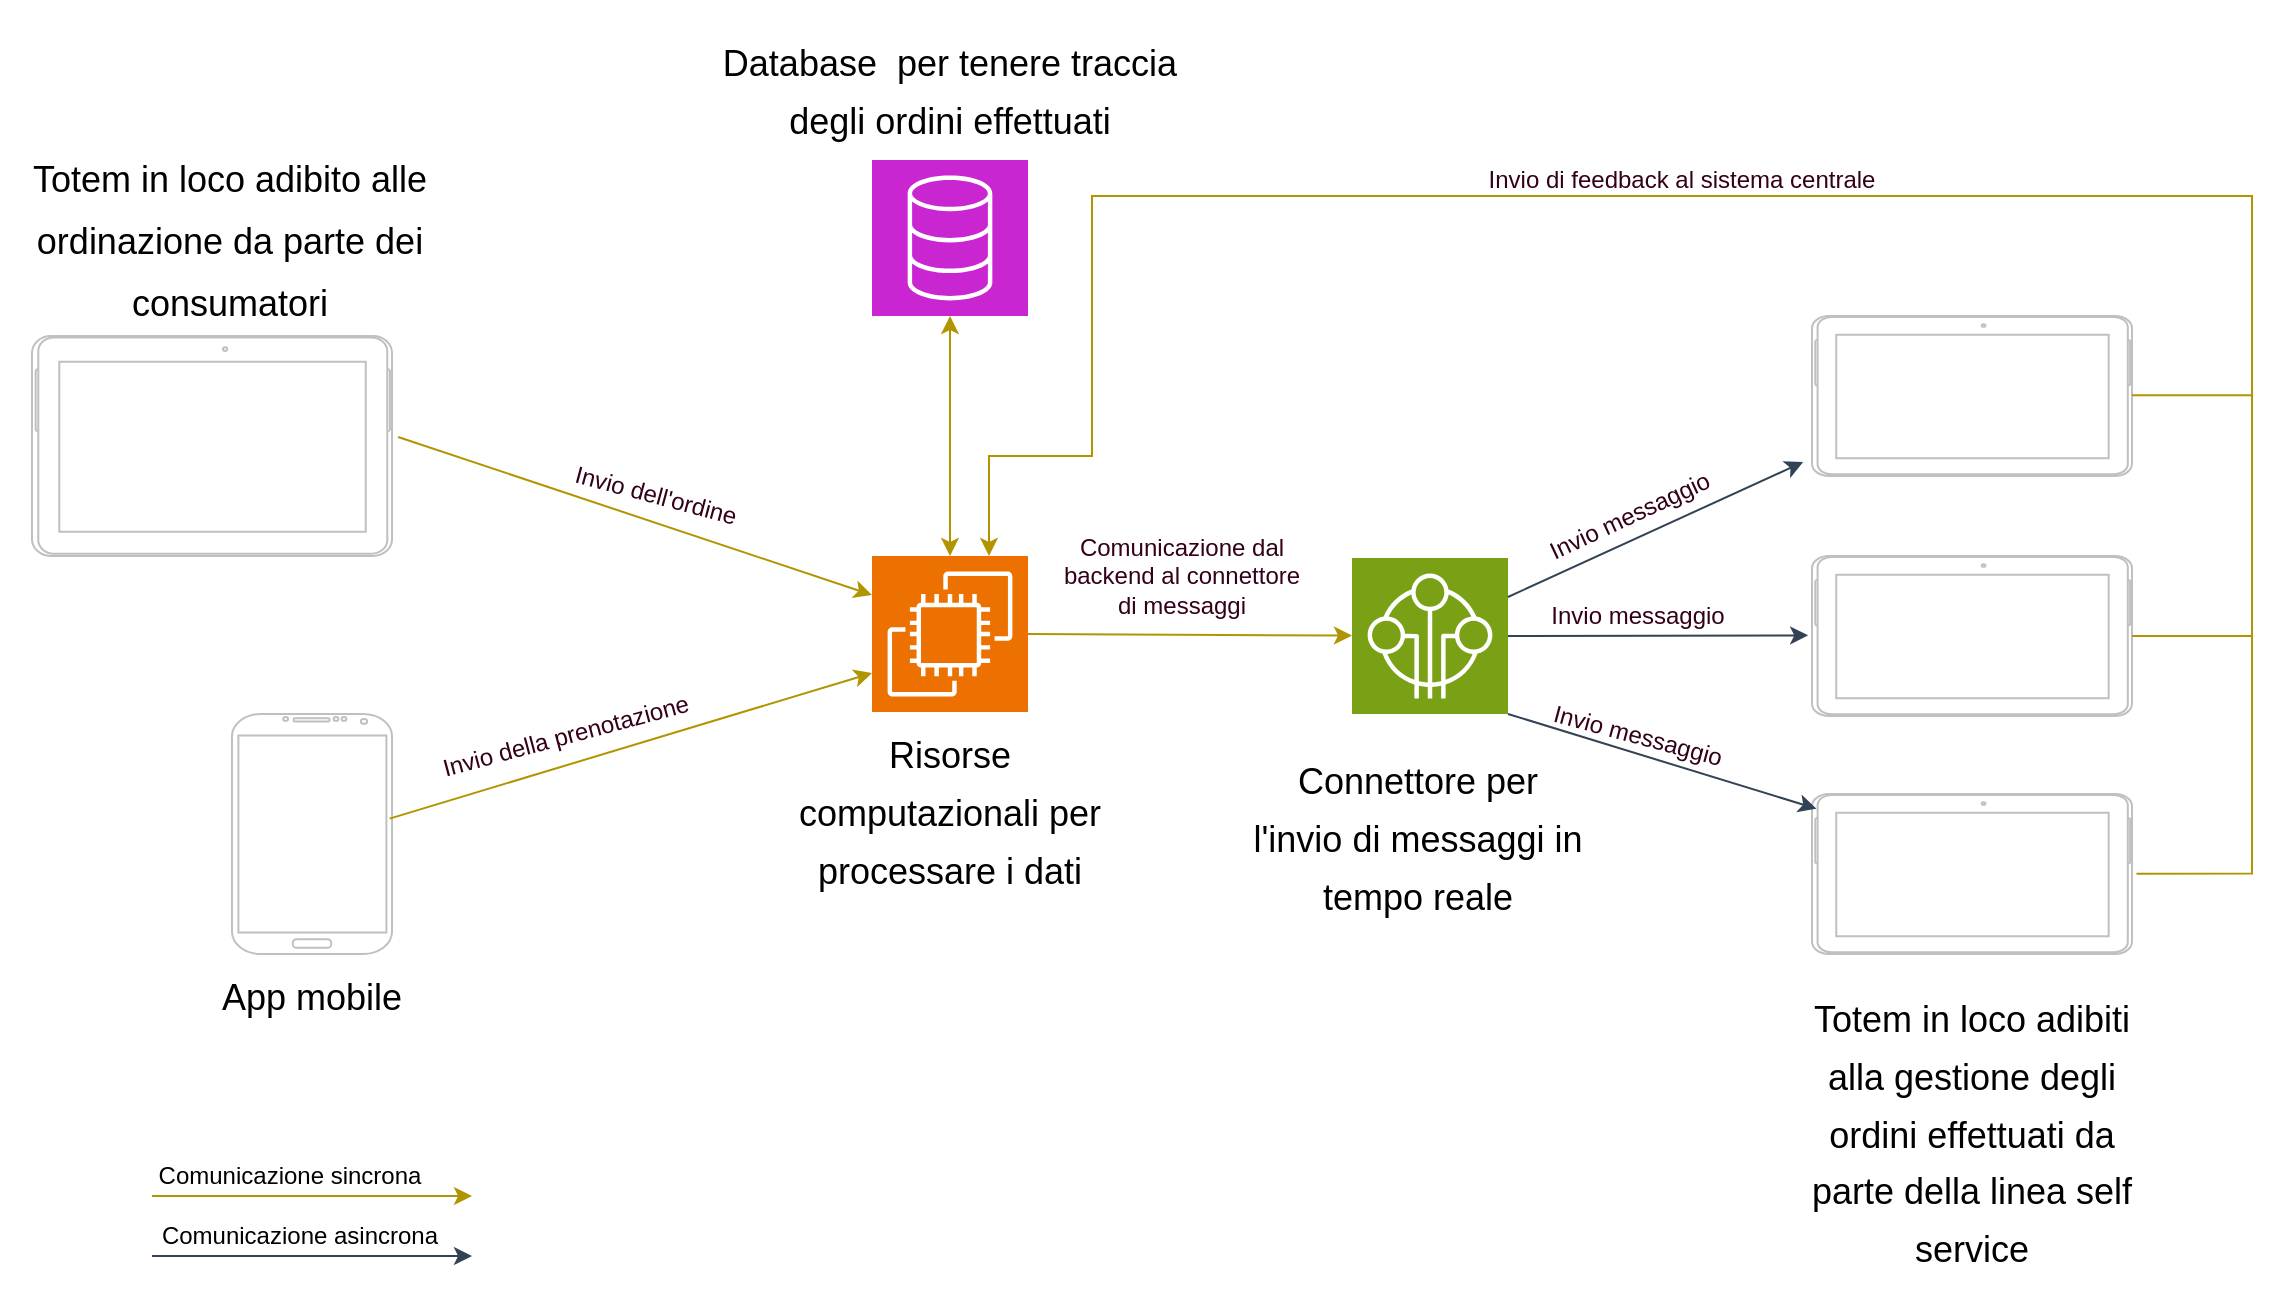 <mxfile version="23.1.5" type="device">
  <diagram name="Pagina-1" id="KMLi4gcOvzwDWKD4bFN3">
    <mxGraphModel dx="2462" dy="997" grid="1" gridSize="10" guides="1" tooltips="1" connect="1" arrows="1" fold="1" page="1" pageScale="1" pageWidth="827" pageHeight="1169" background="none" math="0" shadow="0">
      <root>
        <mxCell id="0" />
        <mxCell id="1" parent="0" />
        <mxCell id="xVOaXGPgG3zdGOWNPw_v-1" value="" style="verticalLabelPosition=bottom;verticalAlign=top;html=1;shadow=0;dashed=0;strokeWidth=1;shape=mxgraph.android.phone2;strokeColor=#c0c0c0;" vertex="1" parent="1">
          <mxGeometry x="360" y="479" width="80" height="120" as="geometry" />
        </mxCell>
        <mxCell id="xVOaXGPgG3zdGOWNPw_v-2" value="" style="verticalLabelPosition=bottom;verticalAlign=top;html=1;shadow=0;dashed=0;strokeWidth=1;shape=mxgraph.android.tab2;strokeColor=#c0c0c0;direction=north;" vertex="1" parent="1">
          <mxGeometry x="260" y="290" width="180" height="110" as="geometry" />
        </mxCell>
        <mxCell id="xVOaXGPgG3zdGOWNPw_v-3" value="" style="sketch=0;points=[[0,0,0],[0.25,0,0],[0.5,0,0],[0.75,0,0],[1,0,0],[0,1,0],[0.25,1,0],[0.5,1,0],[0.75,1,0],[1,1,0],[0,0.25,0],[0,0.5,0],[0,0.75,0],[1,0.25,0],[1,0.5,0],[1,0.75,0]];outlineConnect=0;fontColor=#232F3E;fillColor=#ED7100;strokeColor=#ffffff;dashed=0;verticalLabelPosition=bottom;verticalAlign=top;align=center;html=1;fontSize=12;fontStyle=0;aspect=fixed;shape=mxgraph.aws4.resourceIcon;resIcon=mxgraph.aws4.ec2;" vertex="1" parent="1">
          <mxGeometry x="680" y="400" width="78" height="78" as="geometry" />
        </mxCell>
        <mxCell id="xVOaXGPgG3zdGOWNPw_v-4" value="" style="sketch=0;points=[[0,0,0],[0.25,0,0],[0.5,0,0],[0.75,0,0],[1,0,0],[0,1,0],[0.25,1,0],[0.5,1,0],[0.75,1,0],[1,1,0],[0,0.25,0],[0,0.5,0],[0,0.75,0],[1,0.25,0],[1,0.5,0],[1,0.75,0]];outlineConnect=0;fontColor=#232F3E;fillColor=#C925D1;strokeColor=#ffffff;dashed=0;verticalLabelPosition=bottom;verticalAlign=top;align=center;html=1;fontSize=12;fontStyle=0;aspect=fixed;shape=mxgraph.aws4.resourceIcon;resIcon=mxgraph.aws4.database;" vertex="1" parent="1">
          <mxGeometry x="680" y="202" width="78" height="78" as="geometry" />
        </mxCell>
        <mxCell id="xVOaXGPgG3zdGOWNPw_v-5" value="" style="verticalLabelPosition=bottom;verticalAlign=top;html=1;shadow=0;dashed=0;strokeWidth=1;shape=mxgraph.android.tab2;strokeColor=#c0c0c0;direction=north;" vertex="1" parent="1">
          <mxGeometry x="1150" y="519" width="160" height="80" as="geometry" />
        </mxCell>
        <mxCell id="xVOaXGPgG3zdGOWNPw_v-6" value="" style="sketch=0;points=[[0,0,0],[0.25,0,0],[0.5,0,0],[0.75,0,0],[1,0,0],[0,1,0],[0.25,1,0],[0.5,1,0],[0.75,1,0],[1,1,0],[0,0.25,0],[0,0.5,0],[0,0.75,0],[1,0.25,0],[1,0.5,0],[1,0.75,0]];outlineConnect=0;fontColor=#232F3E;fillColor=#7AA116;strokeColor=#ffffff;dashed=0;verticalLabelPosition=bottom;verticalAlign=top;align=center;html=1;fontSize=12;fontStyle=0;aspect=fixed;shape=mxgraph.aws4.resourceIcon;resIcon=mxgraph.aws4.internet_of_things;" vertex="1" parent="1">
          <mxGeometry x="920" y="401" width="78" height="78" as="geometry" />
        </mxCell>
        <mxCell id="xVOaXGPgG3zdGOWNPw_v-7" value="" style="verticalLabelPosition=bottom;verticalAlign=top;html=1;shadow=0;dashed=0;strokeWidth=1;shape=mxgraph.android.tab2;strokeColor=#c0c0c0;direction=north;" vertex="1" parent="1">
          <mxGeometry x="1150" y="400" width="160" height="80" as="geometry" />
        </mxCell>
        <mxCell id="xVOaXGPgG3zdGOWNPw_v-8" value="" style="verticalLabelPosition=bottom;verticalAlign=top;html=1;shadow=0;dashed=0;strokeWidth=1;shape=mxgraph.android.tab2;strokeColor=#c0c0c0;direction=north;" vertex="1" parent="1">
          <mxGeometry x="1150" y="280" width="160" height="80" as="geometry" />
        </mxCell>
        <mxCell id="xVOaXGPgG3zdGOWNPw_v-17" value="&lt;h1 style=&quot;line-height: 120%;&quot;&gt;&lt;font style=&quot;font-size: 18px; font-weight: normal;&quot; color=&quot;#000000&quot;&gt;Totem in loco adibito alle ordinazione da parte dei consumatori&lt;/font&gt;&lt;/h1&gt;" style="text;html=1;spacing=5;spacingTop=-20;whiteSpace=wrap;overflow=hidden;rounded=0;align=center;" vertex="1" parent="1">
          <mxGeometry x="244" y="190" width="230" height="90" as="geometry" />
        </mxCell>
        <mxCell id="xVOaXGPgG3zdGOWNPw_v-18" value="&lt;h1&gt;&lt;font style=&quot;font-size: 18px; font-weight: normal;&quot; color=&quot;#000000&quot;&gt;App mobile&lt;/font&gt;&lt;/h1&gt;" style="text;html=1;spacing=5;spacingTop=-20;whiteSpace=wrap;overflow=hidden;rounded=0;align=center;" vertex="1" parent="1">
          <mxGeometry x="345" y="599" width="110" height="40" as="geometry" />
        </mxCell>
        <mxCell id="xVOaXGPgG3zdGOWNPw_v-19" value="&lt;h1&gt;&lt;font style=&quot;font-size: 18px; font-weight: normal;&quot; color=&quot;#000000&quot;&gt;Risorse computazionali per processare i dati&lt;/font&gt;&lt;/h1&gt;" style="text;html=1;spacing=5;spacingTop=-20;whiteSpace=wrap;overflow=hidden;rounded=0;align=center;" vertex="1" parent="1">
          <mxGeometry x="624" y="478" width="190" height="92" as="geometry" />
        </mxCell>
        <mxCell id="xVOaXGPgG3zdGOWNPw_v-20" value="&lt;h1&gt;&lt;font style=&quot;font-size: 18px; font-weight: normal;&quot; color=&quot;#000000&quot;&gt;Database&amp;nbsp; per tenere traccia degli ordini effettuati&lt;/font&gt;&lt;/h1&gt;" style="text;html=1;spacing=5;spacingTop=-20;whiteSpace=wrap;overflow=hidden;rounded=0;align=center;" vertex="1" parent="1">
          <mxGeometry x="592.25" y="132" width="253.5" height="70" as="geometry" />
        </mxCell>
        <mxCell id="xVOaXGPgG3zdGOWNPw_v-23" value="&lt;h1&gt;&lt;font style=&quot;font-size: 18px; font-weight: normal;&quot; color=&quot;#000000&quot;&gt;Totem in loco adibiti alla gestione degli ordini effettuati da parte della linea self service&lt;/font&gt;&lt;/h1&gt;" style="text;html=1;spacing=5;spacingTop=-20;whiteSpace=wrap;overflow=hidden;rounded=0;align=center;" vertex="1" parent="1">
          <mxGeometry x="1135" y="610" width="190" height="160" as="geometry" />
        </mxCell>
        <mxCell id="xVOaXGPgG3zdGOWNPw_v-28" value="&lt;font color=&quot;#33001a&quot;&gt;Comunicazione dal backend al connettore di messaggi&lt;/font&gt;" style="text;html=1;align=center;verticalAlign=middle;whiteSpace=wrap;rounded=0;" vertex="1" parent="1">
          <mxGeometry x="770" y="390" width="130" height="40" as="geometry" />
        </mxCell>
        <mxCell id="xVOaXGPgG3zdGOWNPw_v-29" value="&lt;font color=&quot;#33001a&quot;&gt;Invio della prenotazione&lt;/font&gt;" style="text;html=1;align=center;verticalAlign=middle;whiteSpace=wrap;rounded=0;rotation=-15;" vertex="1" parent="1">
          <mxGeometry x="462.25" y="470" width="130" height="40" as="geometry" />
        </mxCell>
        <mxCell id="xVOaXGPgG3zdGOWNPw_v-30" value="&lt;font color=&quot;#33001a&quot;&gt;Invio dell&#39;ordine&lt;/font&gt;" style="text;html=1;align=center;verticalAlign=middle;whiteSpace=wrap;rounded=0;rotation=15;" vertex="1" parent="1">
          <mxGeometry x="507.41" y="360" width="130" height="20" as="geometry" />
        </mxCell>
        <mxCell id="xVOaXGPgG3zdGOWNPw_v-31" value="&lt;font color=&quot;#33001a&quot;&gt;Invio messaggio&lt;/font&gt;" style="text;html=1;align=center;verticalAlign=middle;whiteSpace=wrap;rounded=0;rotation=-25;" vertex="1" parent="1">
          <mxGeometry x="1010" y="370" width="98" height="20" as="geometry" />
        </mxCell>
        <mxCell id="xVOaXGPgG3zdGOWNPw_v-32" value="&lt;font color=&quot;#33001a&quot;&gt;Invio messaggio&lt;/font&gt;" style="text;html=1;align=center;verticalAlign=middle;whiteSpace=wrap;rounded=0;rotation=0;" vertex="1" parent="1">
          <mxGeometry x="998" y="420" width="130" height="20" as="geometry" />
        </mxCell>
        <mxCell id="xVOaXGPgG3zdGOWNPw_v-33" value="&lt;font color=&quot;#33001a&quot;&gt;Invio messaggio&lt;/font&gt;" style="text;html=1;align=center;verticalAlign=middle;whiteSpace=wrap;rounded=0;rotation=15;" vertex="1" parent="1">
          <mxGeometry x="998" y="475" width="130" height="30" as="geometry" />
        </mxCell>
        <mxCell id="xVOaXGPgG3zdGOWNPw_v-34" value="&lt;h1&gt;&lt;font style=&quot;font-size: 18px; font-weight: normal;&quot; color=&quot;#000000&quot;&gt;Connettore per l&#39;invio di messaggi in tempo reale&lt;/font&gt;&lt;/h1&gt;" style="text;html=1;spacing=5;spacingTop=-20;whiteSpace=wrap;overflow=hidden;rounded=0;align=center;" vertex="1" parent="1">
          <mxGeometry x="866.12" y="491" width="173.88" height="96" as="geometry" />
        </mxCell>
        <mxCell id="xVOaXGPgG3zdGOWNPw_v-40" value="" style="endArrow=classic;html=1;rounded=0;exitX=1;exitY=1;exitDx=0;exitDy=0;exitPerimeter=0;entryX=0.908;entryY=0.014;entryDx=0;entryDy=0;entryPerimeter=0;fillColor=#647687;strokeColor=#314354;" edge="1" parent="1" source="xVOaXGPgG3zdGOWNPw_v-6" target="xVOaXGPgG3zdGOWNPw_v-5">
          <mxGeometry width="50" height="50" relative="1" as="geometry">
            <mxPoint x="1020" y="340" as="sourcePoint" />
            <mxPoint x="1070" y="290" as="targetPoint" />
          </mxGeometry>
        </mxCell>
        <mxCell id="xVOaXGPgG3zdGOWNPw_v-44" value="" style="endArrow=classic;html=1;rounded=0;fillColor=#e3c800;strokeColor=#B09500;" edge="1" parent="1">
          <mxGeometry width="50" height="50" relative="1" as="geometry">
            <mxPoint x="320" y="720" as="sourcePoint" />
            <mxPoint x="480" y="720" as="targetPoint" />
          </mxGeometry>
        </mxCell>
        <mxCell id="xVOaXGPgG3zdGOWNPw_v-45" value="Comunicazione sincrona" style="text;html=1;align=center;verticalAlign=middle;whiteSpace=wrap;rounded=0;" vertex="1" parent="1">
          <mxGeometry x="320" y="700" width="137.75" height="20" as="geometry" />
        </mxCell>
        <mxCell id="xVOaXGPgG3zdGOWNPw_v-46" value="" style="endArrow=classic;html=1;rounded=0;fillColor=#647687;strokeColor=#314354;" edge="1" parent="1">
          <mxGeometry width="50" height="50" relative="1" as="geometry">
            <mxPoint x="320" y="750" as="sourcePoint" />
            <mxPoint x="480" y="750" as="targetPoint" />
          </mxGeometry>
        </mxCell>
        <mxCell id="xVOaXGPgG3zdGOWNPw_v-47" value="Comunicazione asincrona" style="text;html=1;align=center;verticalAlign=middle;whiteSpace=wrap;rounded=0;" vertex="1" parent="1">
          <mxGeometry x="320" y="730" width="147.75" height="20" as="geometry" />
        </mxCell>
        <mxCell id="xVOaXGPgG3zdGOWNPw_v-49" value="" style="endArrow=classic;html=1;rounded=0;fillColor=#e3c800;strokeColor=#B09500;entryX=0;entryY=0.75;entryDx=0;entryDy=0;entryPerimeter=0;exitX=0.985;exitY=0.436;exitDx=0;exitDy=0;exitPerimeter=0;" edge="1" parent="1" source="xVOaXGPgG3zdGOWNPw_v-1" target="xVOaXGPgG3zdGOWNPw_v-3">
          <mxGeometry width="50" height="50" relative="1" as="geometry">
            <mxPoint x="400" y="538.58" as="sourcePoint" />
            <mxPoint x="560" y="538.58" as="targetPoint" />
          </mxGeometry>
        </mxCell>
        <mxCell id="xVOaXGPgG3zdGOWNPw_v-50" value="" style="endArrow=classic;html=1;rounded=0;fillColor=#e3c800;strokeColor=#B09500;exitX=0.541;exitY=1.017;exitDx=0;exitDy=0;exitPerimeter=0;entryX=0;entryY=0.25;entryDx=0;entryDy=0;entryPerimeter=0;" edge="1" parent="1" source="xVOaXGPgG3zdGOWNPw_v-2" target="xVOaXGPgG3zdGOWNPw_v-3">
          <mxGeometry width="50" height="50" relative="1" as="geometry">
            <mxPoint x="462.25" y="409.17" as="sourcePoint" />
            <mxPoint x="622.25" y="409.17" as="targetPoint" />
          </mxGeometry>
        </mxCell>
        <mxCell id="xVOaXGPgG3zdGOWNPw_v-52" value="" style="endArrow=classic;startArrow=classic;html=1;rounded=0;entryX=0.5;entryY=1;entryDx=0;entryDy=0;entryPerimeter=0;exitX=0.5;exitY=0;exitDx=0;exitDy=0;exitPerimeter=0;fillColor=#e3c800;strokeColor=#B09500;" edge="1" parent="1" source="xVOaXGPgG3zdGOWNPw_v-3" target="xVOaXGPgG3zdGOWNPw_v-4">
          <mxGeometry width="50" height="50" relative="1" as="geometry">
            <mxPoint x="1020" y="420" as="sourcePoint" />
            <mxPoint x="1070" y="370" as="targetPoint" />
          </mxGeometry>
        </mxCell>
        <mxCell id="xVOaXGPgG3zdGOWNPw_v-53" value="" style="endArrow=classic;html=1;rounded=0;exitX=1;exitY=0.5;exitDx=0;exitDy=0;exitPerimeter=0;fillColor=#e3c800;strokeColor=#B09500;" edge="1" parent="1" source="xVOaXGPgG3zdGOWNPw_v-3" target="xVOaXGPgG3zdGOWNPw_v-6">
          <mxGeometry width="50" height="50" relative="1" as="geometry">
            <mxPoint x="1020" y="420" as="sourcePoint" />
            <mxPoint x="1070" y="370" as="targetPoint" />
          </mxGeometry>
        </mxCell>
        <mxCell id="xVOaXGPgG3zdGOWNPw_v-54" value="" style="endArrow=classic;html=1;rounded=0;exitX=1;exitY=0.25;exitDx=0;exitDy=0;entryX=0.087;entryY=-0.028;entryDx=0;entryDy=0;entryPerimeter=0;fillColor=#647687;strokeColor=#314354;exitPerimeter=0;" edge="1" parent="1" source="xVOaXGPgG3zdGOWNPw_v-6" target="xVOaXGPgG3zdGOWNPw_v-8">
          <mxGeometry width="50" height="50" relative="1" as="geometry">
            <mxPoint x="1020" y="420" as="sourcePoint" />
            <mxPoint x="1070" y="370" as="targetPoint" />
          </mxGeometry>
        </mxCell>
        <mxCell id="xVOaXGPgG3zdGOWNPw_v-55" value="" style="endArrow=classic;html=1;rounded=0;exitX=1;exitY=0.5;exitDx=0;exitDy=0;entryX=0.504;entryY=-0.012;entryDx=0;entryDy=0;entryPerimeter=0;fillColor=#647687;strokeColor=#314354;exitPerimeter=0;" edge="1" parent="1" source="xVOaXGPgG3zdGOWNPw_v-6" target="xVOaXGPgG3zdGOWNPw_v-7">
          <mxGeometry width="50" height="50" relative="1" as="geometry">
            <mxPoint x="1008" y="420" as="sourcePoint" />
            <mxPoint x="1160" y="370" as="targetPoint" />
          </mxGeometry>
        </mxCell>
        <mxCell id="xVOaXGPgG3zdGOWNPw_v-56" value="" style="endArrow=classic;html=1;rounded=0;fillColor=#e3c800;strokeColor=#B09500;exitX=0.502;exitY=1.014;exitDx=0;exitDy=0;exitPerimeter=0;entryX=0.75;entryY=0;entryDx=0;entryDy=0;entryPerimeter=0;edgeStyle=orthogonalEdgeStyle;" edge="1" parent="1" source="xVOaXGPgG3zdGOWNPw_v-5" target="xVOaXGPgG3zdGOWNPw_v-3">
          <mxGeometry width="50" height="50" relative="1" as="geometry">
            <mxPoint x="1340" y="558.58" as="sourcePoint" />
            <mxPoint x="1400" y="559" as="targetPoint" />
            <Array as="points">
              <mxPoint x="1370" y="559" />
              <mxPoint x="1370" y="220" />
              <mxPoint x="790" y="220" />
              <mxPoint x="790" y="350" />
              <mxPoint x="739" y="350" />
            </Array>
          </mxGeometry>
        </mxCell>
        <mxCell id="xVOaXGPgG3zdGOWNPw_v-57" value="" style="endArrow=none;html=1;rounded=0;fillColor=#e3c800;strokeColor=#B09500;" edge="1" parent="1" source="xVOaXGPgG3zdGOWNPw_v-7">
          <mxGeometry width="50" height="50" relative="1" as="geometry">
            <mxPoint x="1260" y="470" as="sourcePoint" />
            <mxPoint x="1370" y="440" as="targetPoint" />
          </mxGeometry>
        </mxCell>
        <mxCell id="xVOaXGPgG3zdGOWNPw_v-58" value="" style="endArrow=none;html=1;rounded=0;fillColor=#e3c800;strokeColor=#B09500;" edge="1" parent="1">
          <mxGeometry width="50" height="50" relative="1" as="geometry">
            <mxPoint x="1310" y="319.58" as="sourcePoint" />
            <mxPoint x="1370" y="319.58" as="targetPoint" />
          </mxGeometry>
        </mxCell>
        <mxCell id="xVOaXGPgG3zdGOWNPw_v-59" value="&lt;font color=&quot;#33001a&quot;&gt;Invio di feedback al sistema centrale&lt;/font&gt;" style="text;html=1;align=center;verticalAlign=middle;whiteSpace=wrap;rounded=0;" vertex="1" parent="1">
          <mxGeometry x="929" y="202" width="312" height="20" as="geometry" />
        </mxCell>
      </root>
    </mxGraphModel>
  </diagram>
</mxfile>
